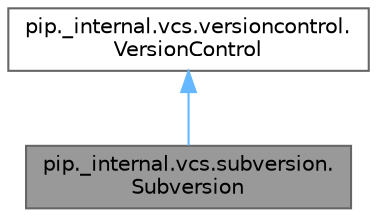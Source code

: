digraph "pip._internal.vcs.subversion.Subversion"
{
 // LATEX_PDF_SIZE
  bgcolor="transparent";
  edge [fontname=Helvetica,fontsize=10,labelfontname=Helvetica,labelfontsize=10];
  node [fontname=Helvetica,fontsize=10,shape=box,height=0.2,width=0.4];
  Node1 [id="Node000001",label="pip._internal.vcs.subversion.\lSubversion",height=0.2,width=0.4,color="gray40", fillcolor="grey60", style="filled", fontcolor="black",tooltip=" "];
  Node2 -> Node1 [id="edge2_Node000001_Node000002",dir="back",color="steelblue1",style="solid",tooltip=" "];
  Node2 [id="Node000002",label="pip._internal.vcs.versioncontrol.\lVersionControl",height=0.2,width=0.4,color="gray40", fillcolor="white", style="filled",URL="$classpip_1_1__internal_1_1vcs_1_1versioncontrol_1_1VersionControl.html",tooltip=" "];
}
